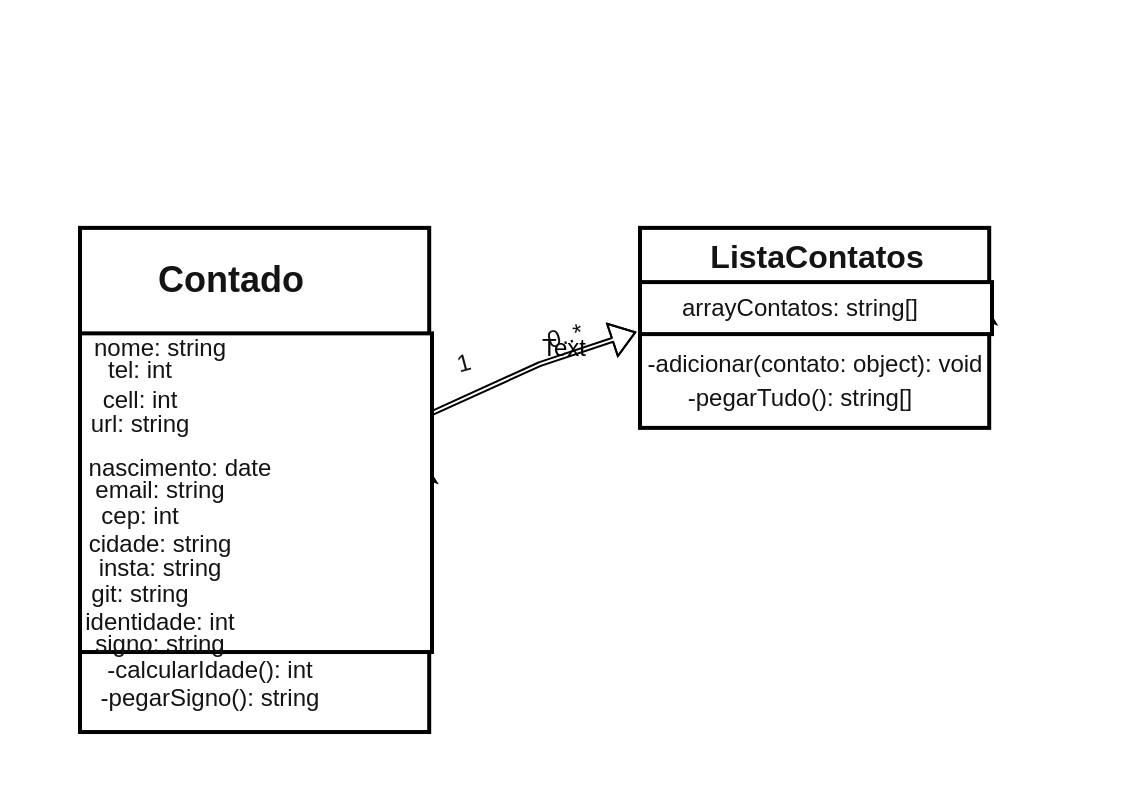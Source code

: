 <mxfile>
    <diagram id="D1BOBWHj6Sz0jNLxJeXA" name="Página-1">
        <mxGraphModel dx="832" dy="1428" grid="1" gridSize="10" guides="1" tooltips="1" connect="1" arrows="1" fold="1" page="1" pageScale="1" pageWidth="827" pageHeight="1169" background="#ffffff" math="0" shadow="0">
            <root>
                <mxCell id="0"/>
                <mxCell id="1" parent="0"/>
                <mxCell id="2" value="" style="group" parent="1" vertex="1" connectable="0">
                    <mxGeometry x="40" y="-50" width="312" height="400" as="geometry"/>
                </mxCell>
                <mxCell id="37" value="" style="group" vertex="1" connectable="0" parent="2">
                    <mxGeometry x="20" y="113.94" width="196" height="254.61" as="geometry"/>
                </mxCell>
                <mxCell id="4" style="edgeStyle=none;html=1;exitX=1;exitY=0.5;exitDx=0;exitDy=0;" parent="37" source="5" edge="1">
                    <mxGeometry relative="1" as="geometry">
                        <mxPoint x="193.94" y="119.613" as="targetPoint"/>
                    </mxGeometry>
                </mxCell>
                <mxCell id="5" value="" style="rounded=0;whiteSpace=wrap;html=1;fillColor=#FFFFFF;fontColor=#ffffff;strokeColor=#000000;strokeWidth=2;container=0;" parent="37" vertex="1">
                    <mxGeometry x="20" width="174.6" height="252.08" as="geometry"/>
                </mxCell>
                <mxCell id="6" value="" style="rounded=0;whiteSpace=wrap;html=1;fillColor=#FFFFFF;fontColor=#ffffff;strokeColor=#000000;strokeWidth=2;container=0;" parent="37" vertex="1">
                    <mxGeometry x="20" y="52.74" width="176" height="159.34" as="geometry"/>
                </mxCell>
                <mxCell id="8" value="Contado" style="text;strokeColor=none;fillColor=none;html=1;fontSize=18;fontStyle=1;verticalAlign=middle;align=center;fontColor=#141414;container=0;" parent="37" vertex="1">
                    <mxGeometry x="40" y="0.003" width="110" height="52.746" as="geometry"/>
                </mxCell>
                <mxCell id="10" value="nome: string" style="text;html=1;strokeColor=none;fillColor=none;align=center;verticalAlign=middle;whiteSpace=wrap;rounded=0;fontSize=12;fontColor=#141414;container=0;" parent="37" vertex="1">
                    <mxGeometry x="10" y="33.511" width="100" height="52.746" as="geometry"/>
                </mxCell>
                <mxCell id="11" value="tel: int" style="text;html=1;strokeColor=none;fillColor=none;align=center;verticalAlign=middle;whiteSpace=wrap;rounded=0;fontSize=12;fontColor=#141414;" parent="37" vertex="1">
                    <mxGeometry y="56.42" width="100" height="29.837" as="geometry"/>
                </mxCell>
                <mxCell id="12" value="cell: int" style="text;html=1;strokeColor=none;fillColor=none;align=center;verticalAlign=middle;whiteSpace=wrap;rounded=0;fontSize=12;fontColor=#141414;" parent="37" vertex="1">
                    <mxGeometry y="59.218" width="100" height="52.746" as="geometry"/>
                </mxCell>
                <mxCell id="13" value="url: string" style="text;html=1;strokeColor=none;fillColor=none;align=center;verticalAlign=middle;whiteSpace=wrap;rounded=0;fontSize=12;fontColor=#141414;" parent="37" vertex="1">
                    <mxGeometry y="72.075" width="100" height="52.746" as="geometry"/>
                </mxCell>
                <mxCell id="14" value="nascimento: date" style="text;html=1;strokeColor=none;fillColor=none;align=center;verticalAlign=middle;whiteSpace=wrap;rounded=0;fontSize=12;fontColor=#141414;container=0;" parent="37" vertex="1">
                    <mxGeometry x="20" y="100.327" width="100" height="38.571" as="geometry"/>
                </mxCell>
                <mxCell id="15" value="email: string" style="text;html=1;strokeColor=none;fillColor=none;align=center;verticalAlign=middle;whiteSpace=wrap;rounded=0;fontSize=12;fontColor=#141414;container=0;" parent="37" vertex="1">
                    <mxGeometry x="10" y="111.963" width="100" height="38.571" as="geometry"/>
                </mxCell>
                <mxCell id="16" value="cep: int" style="text;html=1;strokeColor=none;fillColor=none;align=center;verticalAlign=middle;whiteSpace=wrap;rounded=0;fontSize=12;fontColor=#141414;" parent="37" vertex="1">
                    <mxGeometry y="124.82" width="100" height="38.571" as="geometry"/>
                </mxCell>
                <mxCell id="17" value="cidade: string" style="text;html=1;strokeColor=none;fillColor=none;align=center;verticalAlign=middle;whiteSpace=wrap;rounded=0;fontSize=12;fontColor=#141414;container=0;" parent="37" vertex="1">
                    <mxGeometry x="10" y="138.899" width="100" height="38.571" as="geometry"/>
                </mxCell>
                <mxCell id="18" value="insta: string" style="text;html=1;strokeColor=none;fillColor=none;align=center;verticalAlign=middle;whiteSpace=wrap;rounded=0;fontSize=12;fontColor=#141414;container=0;" parent="37" vertex="1">
                    <mxGeometry x="10" y="150.534" width="100" height="38.571" as="geometry"/>
                </mxCell>
                <mxCell id="19" value="git: string" style="text;html=1;strokeColor=none;fillColor=none;align=center;verticalAlign=middle;whiteSpace=wrap;rounded=0;fontSize=12;fontColor=#141414;" parent="37" vertex="1">
                    <mxGeometry y="163.391" width="100" height="38.571" as="geometry"/>
                </mxCell>
                <mxCell id="21" value="-calcularIdade(): int" style="text;html=1;strokeColor=none;fillColor=none;align=center;verticalAlign=middle;whiteSpace=wrap;rounded=0;fontSize=12;fontColor=#141414;" parent="37" vertex="1">
                    <mxGeometry x="20" y="201.966" width="130" height="38.571" as="geometry"/>
                </mxCell>
                <mxCell id="22" value="-pegarSigno(): string" style="text;html=1;strokeColor=none;fillColor=none;align=center;verticalAlign=middle;whiteSpace=wrap;rounded=0;fontSize=12;fontColor=#141414;" parent="37" vertex="1">
                    <mxGeometry x="20" y="216.039" width="130" height="38.571" as="geometry"/>
                </mxCell>
                <mxCell id="32" value="identidade: int" style="text;html=1;strokeColor=none;fillColor=none;align=center;verticalAlign=middle;whiteSpace=wrap;rounded=0;fontSize=12;fontColor=#141414;" vertex="1" parent="37">
                    <mxGeometry x="10" y="177.471" width="100" height="38.571" as="geometry"/>
                </mxCell>
                <mxCell id="33" value="signo: string" style="text;html=1;strokeColor=none;fillColor=none;align=center;verticalAlign=middle;whiteSpace=wrap;rounded=0;fontSize=12;fontColor=#141414;" vertex="1" parent="37">
                    <mxGeometry x="10" y="189.101" width="100" height="38.571" as="geometry"/>
                </mxCell>
                <mxCell id="40" value="Text" style="text;html=1;strokeColor=none;fillColor=none;align=center;verticalAlign=middle;whiteSpace=wrap;rounded=0;" vertex="1" parent="2">
                    <mxGeometry x="252" y="159" width="60" height="30" as="geometry"/>
                </mxCell>
                <mxCell id="41" value="1&amp;nbsp; &amp;nbsp; &amp;nbsp; &amp;nbsp; &amp;nbsp; &amp;nbsp; 0..*" style="text;html=1;strokeColor=none;fillColor=none;align=center;verticalAlign=middle;whiteSpace=wrap;rounded=0;fontSize=12;fontColor=#141414;rotation=-15;" vertex="1" parent="2">
                    <mxGeometry x="210" y="147.625" width="100" height="52.746" as="geometry"/>
                </mxCell>
                <mxCell id="23" value="" style="group;fontSize=12;fontColor=#141414;" parent="1" vertex="1" connectable="0">
                    <mxGeometry x="360.0" y="-20" width="252" height="248.09" as="geometry"/>
                </mxCell>
                <mxCell id="24" value="" style="group;fontSize=12;fontColor=#141414;" parent="23" vertex="1" connectable="0">
                    <mxGeometry y="83.94" width="191.5" height="100" as="geometry"/>
                </mxCell>
                <mxCell id="25" style="edgeStyle=none;html=1;exitX=1;exitY=0.5;exitDx=0;exitDy=0;fontSize=12;fontColor=#141414;" parent="24" source="26" edge="1">
                    <mxGeometry relative="1" as="geometry">
                        <mxPoint x="173.94" y="40.105" as="targetPoint"/>
                    </mxGeometry>
                </mxCell>
                <mxCell id="26" value="" style="rounded=0;whiteSpace=wrap;html=1;fillColor=#FFFFFF;fontColor=#ffffff;strokeColor=#000000;strokeWidth=2;container=0;fontSize=12;" parent="24" vertex="1">
                    <mxGeometry width="174.6" height="100" as="geometry"/>
                </mxCell>
                <mxCell id="27" value="" style="rounded=0;whiteSpace=wrap;html=1;fillColor=#FFFFFF;fontColor=#ffffff;strokeColor=#000000;strokeWidth=2;container=0;fontSize=12;" parent="24" vertex="1">
                    <mxGeometry y="27.11" width="176.0" height="26" as="geometry"/>
                </mxCell>
                <mxCell id="28" value="ListaContatos" style="text;strokeColor=none;fillColor=none;html=1;fontSize=16;fontStyle=1;verticalAlign=middle;align=center;fontColor=#141414;container=0;" parent="24" vertex="1">
                    <mxGeometry x="33" y="-6.94" width="110" height="41.025" as="geometry"/>
                </mxCell>
                <mxCell id="30" value="arrayContatos: string[]" style="text;html=1;strokeColor=none;fillColor=none;align=center;verticalAlign=middle;whiteSpace=wrap;rounded=0;fontSize=12;fontColor=#141414;container=0;" parent="24" vertex="1">
                    <mxGeometry y="19.59" width="160" height="41.02" as="geometry"/>
                </mxCell>
                <mxCell id="31" value="-pegarTudo(): string[]" style="text;html=1;strokeColor=none;fillColor=none;align=center;verticalAlign=middle;whiteSpace=wrap;rounded=0;fontSize=12;fontColor=#141414;" parent="24" vertex="1">
                    <mxGeometry x="15" y="70" width="130" height="30" as="geometry"/>
                </mxCell>
                <mxCell id="36" value="-adicionar(contato: object): void" style="text;html=1;strokeColor=none;fillColor=none;align=center;verticalAlign=middle;whiteSpace=wrap;rounded=0;fontSize=12;fontColor=#141414;" vertex="1" parent="24">
                    <mxGeometry x="-16.2" y="53.11" width="207" height="30" as="geometry"/>
                </mxCell>
                <mxCell id="38" style="edgeStyle=none;html=1;exitX=1;exitY=0.25;exitDx=0;exitDy=0;entryX=0.069;entryY=-0.035;entryDx=0;entryDy=0;strokeWidth=1;strokeColor=#000000;shape=flexArrow;width=2;endSize=3.66;entryPerimeter=0;endWidth=14;" edge="1" parent="1" source="6" target="36">
                    <mxGeometry relative="1" as="geometry">
                        <Array as="points">
                            <mxPoint x="310" y="132"/>
                        </Array>
                    </mxGeometry>
                </mxCell>
            </root>
        </mxGraphModel>
    </diagram>
</mxfile>